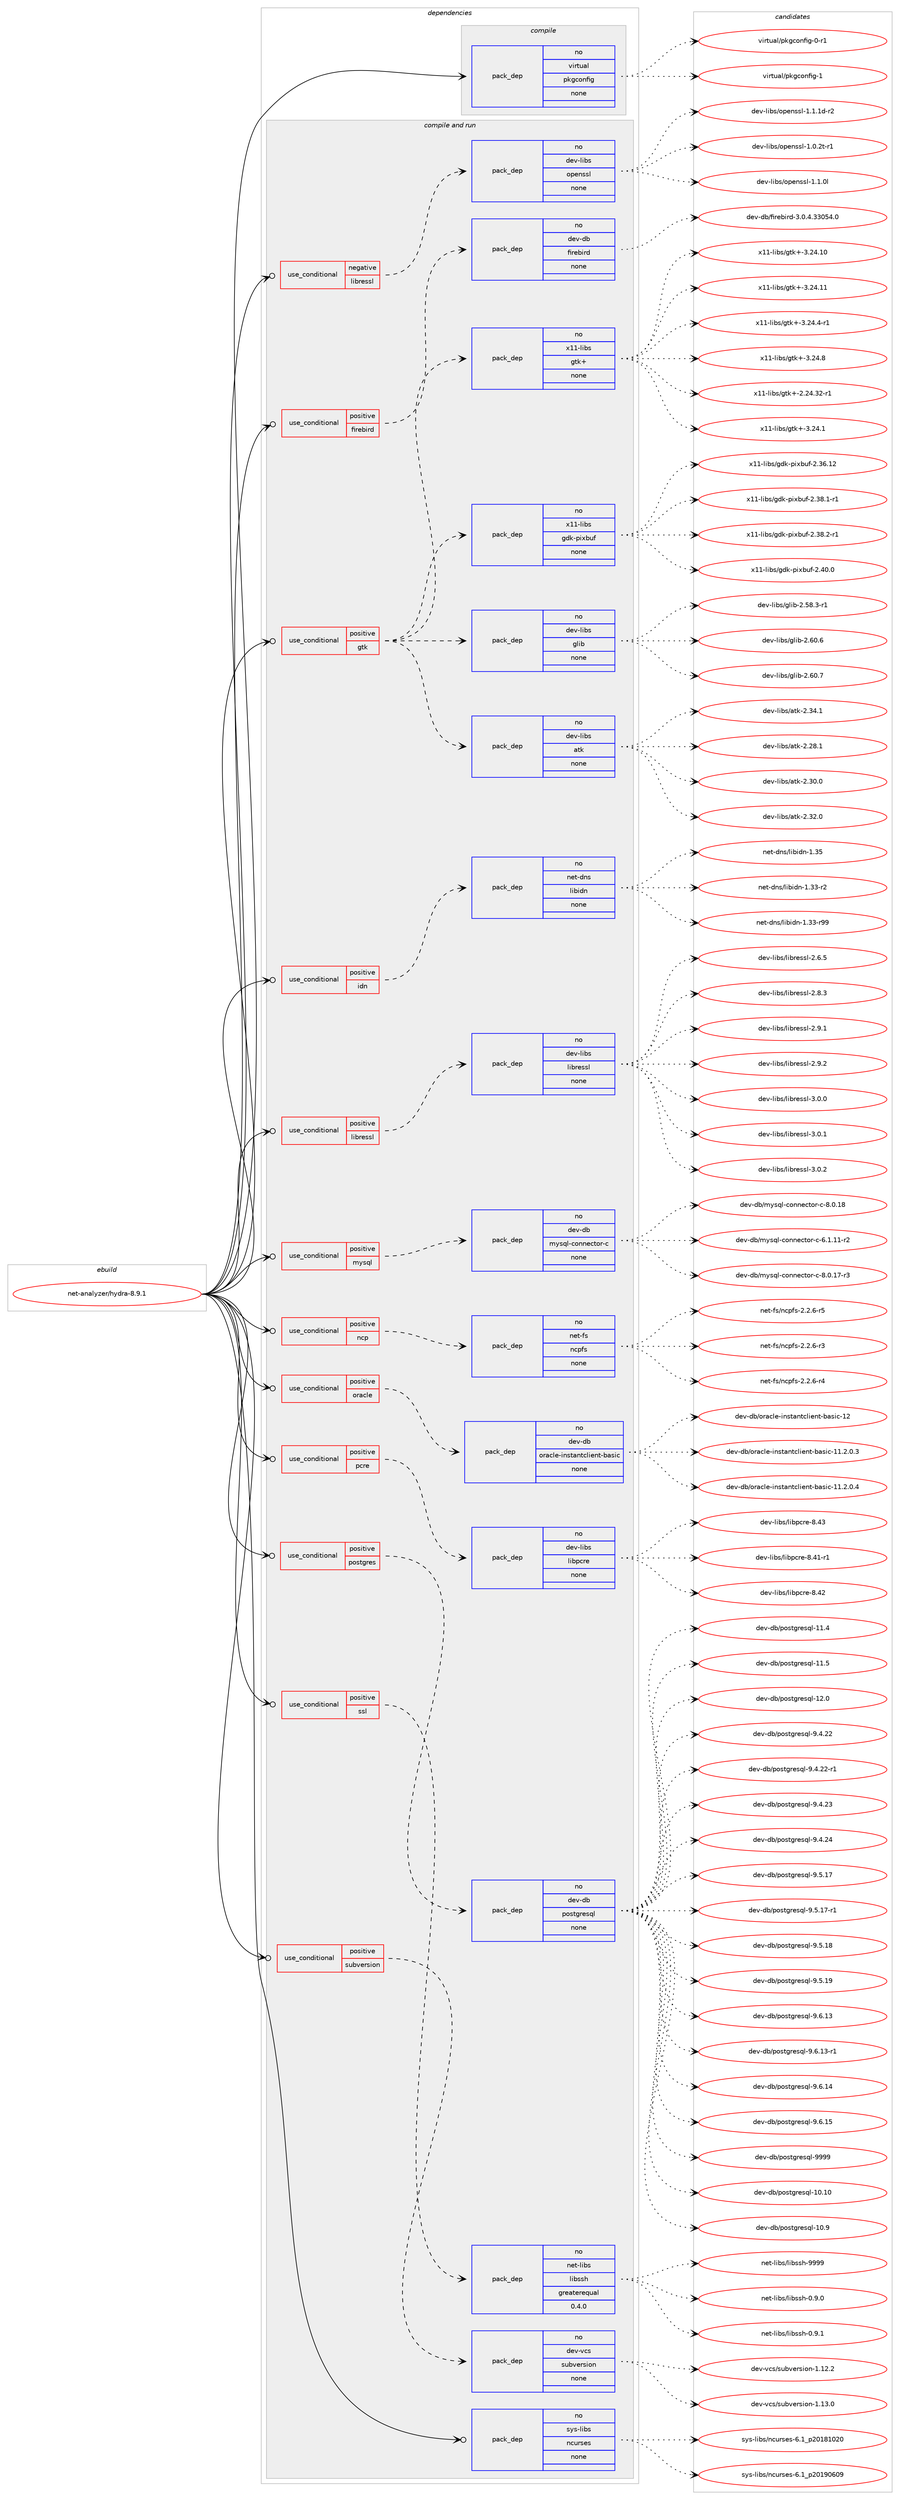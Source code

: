 digraph prolog {

# *************
# Graph options
# *************

newrank=true;
concentrate=true;
compound=true;
graph [rankdir=LR,fontname=Helvetica,fontsize=10,ranksep=1.5];#, ranksep=2.5, nodesep=0.2];
edge  [arrowhead=vee];
node  [fontname=Helvetica,fontsize=10];

# **********
# The ebuild
# **********

subgraph cluster_leftcol {
color=gray;
rank=same;
label=<<i>ebuild</i>>;
id [label="net-analyzer/hydra-8.9.1", color=red, width=4, href="../net-analyzer/hydra-8.9.1.svg"];
}

# ****************
# The dependencies
# ****************

subgraph cluster_midcol {
color=gray;
label=<<i>dependencies</i>>;
subgraph cluster_compile {
fillcolor="#eeeeee";
style=filled;
label=<<i>compile</i>>;
subgraph pack600693 {
dependency812619 [label=<<TABLE BORDER="0" CELLBORDER="1" CELLSPACING="0" CELLPADDING="4" WIDTH="220"><TR><TD ROWSPAN="6" CELLPADDING="30">pack_dep</TD></TR><TR><TD WIDTH="110">no</TD></TR><TR><TD>virtual</TD></TR><TR><TD>pkgconfig</TD></TR><TR><TD>none</TD></TR><TR><TD></TD></TR></TABLE>>, shape=none, color=blue];
}
id:e -> dependency812619:w [weight=20,style="solid",arrowhead="vee"];
}
subgraph cluster_compileandrun {
fillcolor="#eeeeee";
style=filled;
label=<<i>compile and run</i>>;
subgraph cond197750 {
dependency812620 [label=<<TABLE BORDER="0" CELLBORDER="1" CELLSPACING="0" CELLPADDING="4"><TR><TD ROWSPAN="3" CELLPADDING="10">use_conditional</TD></TR><TR><TD>negative</TD></TR><TR><TD>libressl</TD></TR></TABLE>>, shape=none, color=red];
subgraph pack600694 {
dependency812621 [label=<<TABLE BORDER="0" CELLBORDER="1" CELLSPACING="0" CELLPADDING="4" WIDTH="220"><TR><TD ROWSPAN="6" CELLPADDING="30">pack_dep</TD></TR><TR><TD WIDTH="110">no</TD></TR><TR><TD>dev-libs</TD></TR><TR><TD>openssl</TD></TR><TR><TD>none</TD></TR><TR><TD></TD></TR></TABLE>>, shape=none, color=blue];
}
dependency812620:e -> dependency812621:w [weight=20,style="dashed",arrowhead="vee"];
}
id:e -> dependency812620:w [weight=20,style="solid",arrowhead="odotvee"];
subgraph cond197751 {
dependency812622 [label=<<TABLE BORDER="0" CELLBORDER="1" CELLSPACING="0" CELLPADDING="4"><TR><TD ROWSPAN="3" CELLPADDING="10">use_conditional</TD></TR><TR><TD>positive</TD></TR><TR><TD>firebird</TD></TR></TABLE>>, shape=none, color=red];
subgraph pack600695 {
dependency812623 [label=<<TABLE BORDER="0" CELLBORDER="1" CELLSPACING="0" CELLPADDING="4" WIDTH="220"><TR><TD ROWSPAN="6" CELLPADDING="30">pack_dep</TD></TR><TR><TD WIDTH="110">no</TD></TR><TR><TD>dev-db</TD></TR><TR><TD>firebird</TD></TR><TR><TD>none</TD></TR><TR><TD></TD></TR></TABLE>>, shape=none, color=blue];
}
dependency812622:e -> dependency812623:w [weight=20,style="dashed",arrowhead="vee"];
}
id:e -> dependency812622:w [weight=20,style="solid",arrowhead="odotvee"];
subgraph cond197752 {
dependency812624 [label=<<TABLE BORDER="0" CELLBORDER="1" CELLSPACING="0" CELLPADDING="4"><TR><TD ROWSPAN="3" CELLPADDING="10">use_conditional</TD></TR><TR><TD>positive</TD></TR><TR><TD>gtk</TD></TR></TABLE>>, shape=none, color=red];
subgraph pack600696 {
dependency812625 [label=<<TABLE BORDER="0" CELLBORDER="1" CELLSPACING="0" CELLPADDING="4" WIDTH="220"><TR><TD ROWSPAN="6" CELLPADDING="30">pack_dep</TD></TR><TR><TD WIDTH="110">no</TD></TR><TR><TD>dev-libs</TD></TR><TR><TD>atk</TD></TR><TR><TD>none</TD></TR><TR><TD></TD></TR></TABLE>>, shape=none, color=blue];
}
dependency812624:e -> dependency812625:w [weight=20,style="dashed",arrowhead="vee"];
subgraph pack600697 {
dependency812626 [label=<<TABLE BORDER="0" CELLBORDER="1" CELLSPACING="0" CELLPADDING="4" WIDTH="220"><TR><TD ROWSPAN="6" CELLPADDING="30">pack_dep</TD></TR><TR><TD WIDTH="110">no</TD></TR><TR><TD>dev-libs</TD></TR><TR><TD>glib</TD></TR><TR><TD>none</TD></TR><TR><TD></TD></TR></TABLE>>, shape=none, color=blue];
}
dependency812624:e -> dependency812626:w [weight=20,style="dashed",arrowhead="vee"];
subgraph pack600698 {
dependency812627 [label=<<TABLE BORDER="0" CELLBORDER="1" CELLSPACING="0" CELLPADDING="4" WIDTH="220"><TR><TD ROWSPAN="6" CELLPADDING="30">pack_dep</TD></TR><TR><TD WIDTH="110">no</TD></TR><TR><TD>x11-libs</TD></TR><TR><TD>gdk-pixbuf</TD></TR><TR><TD>none</TD></TR><TR><TD></TD></TR></TABLE>>, shape=none, color=blue];
}
dependency812624:e -> dependency812627:w [weight=20,style="dashed",arrowhead="vee"];
subgraph pack600699 {
dependency812628 [label=<<TABLE BORDER="0" CELLBORDER="1" CELLSPACING="0" CELLPADDING="4" WIDTH="220"><TR><TD ROWSPAN="6" CELLPADDING="30">pack_dep</TD></TR><TR><TD WIDTH="110">no</TD></TR><TR><TD>x11-libs</TD></TR><TR><TD>gtk+</TD></TR><TR><TD>none</TD></TR><TR><TD></TD></TR></TABLE>>, shape=none, color=blue];
}
dependency812624:e -> dependency812628:w [weight=20,style="dashed",arrowhead="vee"];
}
id:e -> dependency812624:w [weight=20,style="solid",arrowhead="odotvee"];
subgraph cond197753 {
dependency812629 [label=<<TABLE BORDER="0" CELLBORDER="1" CELLSPACING="0" CELLPADDING="4"><TR><TD ROWSPAN="3" CELLPADDING="10">use_conditional</TD></TR><TR><TD>positive</TD></TR><TR><TD>idn</TD></TR></TABLE>>, shape=none, color=red];
subgraph pack600700 {
dependency812630 [label=<<TABLE BORDER="0" CELLBORDER="1" CELLSPACING="0" CELLPADDING="4" WIDTH="220"><TR><TD ROWSPAN="6" CELLPADDING="30">pack_dep</TD></TR><TR><TD WIDTH="110">no</TD></TR><TR><TD>net-dns</TD></TR><TR><TD>libidn</TD></TR><TR><TD>none</TD></TR><TR><TD></TD></TR></TABLE>>, shape=none, color=blue];
}
dependency812629:e -> dependency812630:w [weight=20,style="dashed",arrowhead="vee"];
}
id:e -> dependency812629:w [weight=20,style="solid",arrowhead="odotvee"];
subgraph cond197754 {
dependency812631 [label=<<TABLE BORDER="0" CELLBORDER="1" CELLSPACING="0" CELLPADDING="4"><TR><TD ROWSPAN="3" CELLPADDING="10">use_conditional</TD></TR><TR><TD>positive</TD></TR><TR><TD>libressl</TD></TR></TABLE>>, shape=none, color=red];
subgraph pack600701 {
dependency812632 [label=<<TABLE BORDER="0" CELLBORDER="1" CELLSPACING="0" CELLPADDING="4" WIDTH="220"><TR><TD ROWSPAN="6" CELLPADDING="30">pack_dep</TD></TR><TR><TD WIDTH="110">no</TD></TR><TR><TD>dev-libs</TD></TR><TR><TD>libressl</TD></TR><TR><TD>none</TD></TR><TR><TD></TD></TR></TABLE>>, shape=none, color=blue];
}
dependency812631:e -> dependency812632:w [weight=20,style="dashed",arrowhead="vee"];
}
id:e -> dependency812631:w [weight=20,style="solid",arrowhead="odotvee"];
subgraph cond197755 {
dependency812633 [label=<<TABLE BORDER="0" CELLBORDER="1" CELLSPACING="0" CELLPADDING="4"><TR><TD ROWSPAN="3" CELLPADDING="10">use_conditional</TD></TR><TR><TD>positive</TD></TR><TR><TD>mysql</TD></TR></TABLE>>, shape=none, color=red];
subgraph pack600702 {
dependency812634 [label=<<TABLE BORDER="0" CELLBORDER="1" CELLSPACING="0" CELLPADDING="4" WIDTH="220"><TR><TD ROWSPAN="6" CELLPADDING="30">pack_dep</TD></TR><TR><TD WIDTH="110">no</TD></TR><TR><TD>dev-db</TD></TR><TR><TD>mysql-connector-c</TD></TR><TR><TD>none</TD></TR><TR><TD></TD></TR></TABLE>>, shape=none, color=blue];
}
dependency812633:e -> dependency812634:w [weight=20,style="dashed",arrowhead="vee"];
}
id:e -> dependency812633:w [weight=20,style="solid",arrowhead="odotvee"];
subgraph cond197756 {
dependency812635 [label=<<TABLE BORDER="0" CELLBORDER="1" CELLSPACING="0" CELLPADDING="4"><TR><TD ROWSPAN="3" CELLPADDING="10">use_conditional</TD></TR><TR><TD>positive</TD></TR><TR><TD>ncp</TD></TR></TABLE>>, shape=none, color=red];
subgraph pack600703 {
dependency812636 [label=<<TABLE BORDER="0" CELLBORDER="1" CELLSPACING="0" CELLPADDING="4" WIDTH="220"><TR><TD ROWSPAN="6" CELLPADDING="30">pack_dep</TD></TR><TR><TD WIDTH="110">no</TD></TR><TR><TD>net-fs</TD></TR><TR><TD>ncpfs</TD></TR><TR><TD>none</TD></TR><TR><TD></TD></TR></TABLE>>, shape=none, color=blue];
}
dependency812635:e -> dependency812636:w [weight=20,style="dashed",arrowhead="vee"];
}
id:e -> dependency812635:w [weight=20,style="solid",arrowhead="odotvee"];
subgraph cond197757 {
dependency812637 [label=<<TABLE BORDER="0" CELLBORDER="1" CELLSPACING="0" CELLPADDING="4"><TR><TD ROWSPAN="3" CELLPADDING="10">use_conditional</TD></TR><TR><TD>positive</TD></TR><TR><TD>oracle</TD></TR></TABLE>>, shape=none, color=red];
subgraph pack600704 {
dependency812638 [label=<<TABLE BORDER="0" CELLBORDER="1" CELLSPACING="0" CELLPADDING="4" WIDTH="220"><TR><TD ROWSPAN="6" CELLPADDING="30">pack_dep</TD></TR><TR><TD WIDTH="110">no</TD></TR><TR><TD>dev-db</TD></TR><TR><TD>oracle-instantclient-basic</TD></TR><TR><TD>none</TD></TR><TR><TD></TD></TR></TABLE>>, shape=none, color=blue];
}
dependency812637:e -> dependency812638:w [weight=20,style="dashed",arrowhead="vee"];
}
id:e -> dependency812637:w [weight=20,style="solid",arrowhead="odotvee"];
subgraph cond197758 {
dependency812639 [label=<<TABLE BORDER="0" CELLBORDER="1" CELLSPACING="0" CELLPADDING="4"><TR><TD ROWSPAN="3" CELLPADDING="10">use_conditional</TD></TR><TR><TD>positive</TD></TR><TR><TD>pcre</TD></TR></TABLE>>, shape=none, color=red];
subgraph pack600705 {
dependency812640 [label=<<TABLE BORDER="0" CELLBORDER="1" CELLSPACING="0" CELLPADDING="4" WIDTH="220"><TR><TD ROWSPAN="6" CELLPADDING="30">pack_dep</TD></TR><TR><TD WIDTH="110">no</TD></TR><TR><TD>dev-libs</TD></TR><TR><TD>libpcre</TD></TR><TR><TD>none</TD></TR><TR><TD></TD></TR></TABLE>>, shape=none, color=blue];
}
dependency812639:e -> dependency812640:w [weight=20,style="dashed",arrowhead="vee"];
}
id:e -> dependency812639:w [weight=20,style="solid",arrowhead="odotvee"];
subgraph cond197759 {
dependency812641 [label=<<TABLE BORDER="0" CELLBORDER="1" CELLSPACING="0" CELLPADDING="4"><TR><TD ROWSPAN="3" CELLPADDING="10">use_conditional</TD></TR><TR><TD>positive</TD></TR><TR><TD>postgres</TD></TR></TABLE>>, shape=none, color=red];
subgraph pack600706 {
dependency812642 [label=<<TABLE BORDER="0" CELLBORDER="1" CELLSPACING="0" CELLPADDING="4" WIDTH="220"><TR><TD ROWSPAN="6" CELLPADDING="30">pack_dep</TD></TR><TR><TD WIDTH="110">no</TD></TR><TR><TD>dev-db</TD></TR><TR><TD>postgresql</TD></TR><TR><TD>none</TD></TR><TR><TD></TD></TR></TABLE>>, shape=none, color=blue];
}
dependency812641:e -> dependency812642:w [weight=20,style="dashed",arrowhead="vee"];
}
id:e -> dependency812641:w [weight=20,style="solid",arrowhead="odotvee"];
subgraph cond197760 {
dependency812643 [label=<<TABLE BORDER="0" CELLBORDER="1" CELLSPACING="0" CELLPADDING="4"><TR><TD ROWSPAN="3" CELLPADDING="10">use_conditional</TD></TR><TR><TD>positive</TD></TR><TR><TD>ssl</TD></TR></TABLE>>, shape=none, color=red];
subgraph pack600707 {
dependency812644 [label=<<TABLE BORDER="0" CELLBORDER="1" CELLSPACING="0" CELLPADDING="4" WIDTH="220"><TR><TD ROWSPAN="6" CELLPADDING="30">pack_dep</TD></TR><TR><TD WIDTH="110">no</TD></TR><TR><TD>net-libs</TD></TR><TR><TD>libssh</TD></TR><TR><TD>greaterequal</TD></TR><TR><TD>0.4.0</TD></TR></TABLE>>, shape=none, color=blue];
}
dependency812643:e -> dependency812644:w [weight=20,style="dashed",arrowhead="vee"];
}
id:e -> dependency812643:w [weight=20,style="solid",arrowhead="odotvee"];
subgraph cond197761 {
dependency812645 [label=<<TABLE BORDER="0" CELLBORDER="1" CELLSPACING="0" CELLPADDING="4"><TR><TD ROWSPAN="3" CELLPADDING="10">use_conditional</TD></TR><TR><TD>positive</TD></TR><TR><TD>subversion</TD></TR></TABLE>>, shape=none, color=red];
subgraph pack600708 {
dependency812646 [label=<<TABLE BORDER="0" CELLBORDER="1" CELLSPACING="0" CELLPADDING="4" WIDTH="220"><TR><TD ROWSPAN="6" CELLPADDING="30">pack_dep</TD></TR><TR><TD WIDTH="110">no</TD></TR><TR><TD>dev-vcs</TD></TR><TR><TD>subversion</TD></TR><TR><TD>none</TD></TR><TR><TD></TD></TR></TABLE>>, shape=none, color=blue];
}
dependency812645:e -> dependency812646:w [weight=20,style="dashed",arrowhead="vee"];
}
id:e -> dependency812645:w [weight=20,style="solid",arrowhead="odotvee"];
subgraph pack600709 {
dependency812647 [label=<<TABLE BORDER="0" CELLBORDER="1" CELLSPACING="0" CELLPADDING="4" WIDTH="220"><TR><TD ROWSPAN="6" CELLPADDING="30">pack_dep</TD></TR><TR><TD WIDTH="110">no</TD></TR><TR><TD>sys-libs</TD></TR><TR><TD>ncurses</TD></TR><TR><TD>none</TD></TR><TR><TD></TD></TR></TABLE>>, shape=none, color=blue];
}
id:e -> dependency812647:w [weight=20,style="solid",arrowhead="odotvee"];
}
subgraph cluster_run {
fillcolor="#eeeeee";
style=filled;
label=<<i>run</i>>;
}
}

# **************
# The candidates
# **************

subgraph cluster_choices {
rank=same;
color=gray;
label=<<i>candidates</i>>;

subgraph choice600693 {
color=black;
nodesep=1;
choice11810511411611797108471121071039911111010210510345484511449 [label="virtual/pkgconfig-0-r1", color=red, width=4,href="../virtual/pkgconfig-0-r1.svg"];
choice1181051141161179710847112107103991111101021051034549 [label="virtual/pkgconfig-1", color=red, width=4,href="../virtual/pkgconfig-1.svg"];
dependency812619:e -> choice11810511411611797108471121071039911111010210510345484511449:w [style=dotted,weight="100"];
dependency812619:e -> choice1181051141161179710847112107103991111101021051034549:w [style=dotted,weight="100"];
}
subgraph choice600694 {
color=black;
nodesep=1;
choice1001011184510810598115471111121011101151151084549464846501164511449 [label="dev-libs/openssl-1.0.2t-r1", color=red, width=4,href="../dev-libs/openssl-1.0.2t-r1.svg"];
choice100101118451081059811547111112101110115115108454946494648108 [label="dev-libs/openssl-1.1.0l", color=red, width=4,href="../dev-libs/openssl-1.1.0l.svg"];
choice1001011184510810598115471111121011101151151084549464946491004511450 [label="dev-libs/openssl-1.1.1d-r2", color=red, width=4,href="../dev-libs/openssl-1.1.1d-r2.svg"];
dependency812621:e -> choice1001011184510810598115471111121011101151151084549464846501164511449:w [style=dotted,weight="100"];
dependency812621:e -> choice100101118451081059811547111112101110115115108454946494648108:w [style=dotted,weight="100"];
dependency812621:e -> choice1001011184510810598115471111121011101151151084549464946491004511450:w [style=dotted,weight="100"];
}
subgraph choice600695 {
color=black;
nodesep=1;
choice100101118451009847102105114101981051141004551464846524651514853524648 [label="dev-db/firebird-3.0.4.33054.0", color=red, width=4,href="../dev-db/firebird-3.0.4.33054.0.svg"];
dependency812623:e -> choice100101118451009847102105114101981051141004551464846524651514853524648:w [style=dotted,weight="100"];
}
subgraph choice600696 {
color=black;
nodesep=1;
choice1001011184510810598115479711610745504650564649 [label="dev-libs/atk-2.28.1", color=red, width=4,href="../dev-libs/atk-2.28.1.svg"];
choice1001011184510810598115479711610745504651484648 [label="dev-libs/atk-2.30.0", color=red, width=4,href="../dev-libs/atk-2.30.0.svg"];
choice1001011184510810598115479711610745504651504648 [label="dev-libs/atk-2.32.0", color=red, width=4,href="../dev-libs/atk-2.32.0.svg"];
choice1001011184510810598115479711610745504651524649 [label="dev-libs/atk-2.34.1", color=red, width=4,href="../dev-libs/atk-2.34.1.svg"];
dependency812625:e -> choice1001011184510810598115479711610745504650564649:w [style=dotted,weight="100"];
dependency812625:e -> choice1001011184510810598115479711610745504651484648:w [style=dotted,weight="100"];
dependency812625:e -> choice1001011184510810598115479711610745504651504648:w [style=dotted,weight="100"];
dependency812625:e -> choice1001011184510810598115479711610745504651524649:w [style=dotted,weight="100"];
}
subgraph choice600697 {
color=black;
nodesep=1;
choice10010111845108105981154710310810598455046535646514511449 [label="dev-libs/glib-2.58.3-r1", color=red, width=4,href="../dev-libs/glib-2.58.3-r1.svg"];
choice1001011184510810598115471031081059845504654484654 [label="dev-libs/glib-2.60.6", color=red, width=4,href="../dev-libs/glib-2.60.6.svg"];
choice1001011184510810598115471031081059845504654484655 [label="dev-libs/glib-2.60.7", color=red, width=4,href="../dev-libs/glib-2.60.7.svg"];
dependency812626:e -> choice10010111845108105981154710310810598455046535646514511449:w [style=dotted,weight="100"];
dependency812626:e -> choice1001011184510810598115471031081059845504654484654:w [style=dotted,weight="100"];
dependency812626:e -> choice1001011184510810598115471031081059845504654484655:w [style=dotted,weight="100"];
}
subgraph choice600698 {
color=black;
nodesep=1;
choice120494945108105981154710310010745112105120981171024550465154464950 [label="x11-libs/gdk-pixbuf-2.36.12", color=red, width=4,href="../x11-libs/gdk-pixbuf-2.36.12.svg"];
choice12049494510810598115471031001074511210512098117102455046515646494511449 [label="x11-libs/gdk-pixbuf-2.38.1-r1", color=red, width=4,href="../x11-libs/gdk-pixbuf-2.38.1-r1.svg"];
choice12049494510810598115471031001074511210512098117102455046515646504511449 [label="x11-libs/gdk-pixbuf-2.38.2-r1", color=red, width=4,href="../x11-libs/gdk-pixbuf-2.38.2-r1.svg"];
choice1204949451081059811547103100107451121051209811710245504652484648 [label="x11-libs/gdk-pixbuf-2.40.0", color=red, width=4,href="../x11-libs/gdk-pixbuf-2.40.0.svg"];
dependency812627:e -> choice120494945108105981154710310010745112105120981171024550465154464950:w [style=dotted,weight="100"];
dependency812627:e -> choice12049494510810598115471031001074511210512098117102455046515646494511449:w [style=dotted,weight="100"];
dependency812627:e -> choice12049494510810598115471031001074511210512098117102455046515646504511449:w [style=dotted,weight="100"];
dependency812627:e -> choice1204949451081059811547103100107451121051209811710245504652484648:w [style=dotted,weight="100"];
}
subgraph choice600699 {
color=black;
nodesep=1;
choice12049494510810598115471031161074345504650524651504511449 [label="x11-libs/gtk+-2.24.32-r1", color=red, width=4,href="../x11-libs/gtk+-2.24.32-r1.svg"];
choice12049494510810598115471031161074345514650524649 [label="x11-libs/gtk+-3.24.1", color=red, width=4,href="../x11-libs/gtk+-3.24.1.svg"];
choice1204949451081059811547103116107434551465052464948 [label="x11-libs/gtk+-3.24.10", color=red, width=4,href="../x11-libs/gtk+-3.24.10.svg"];
choice1204949451081059811547103116107434551465052464949 [label="x11-libs/gtk+-3.24.11", color=red, width=4,href="../x11-libs/gtk+-3.24.11.svg"];
choice120494945108105981154710311610743455146505246524511449 [label="x11-libs/gtk+-3.24.4-r1", color=red, width=4,href="../x11-libs/gtk+-3.24.4-r1.svg"];
choice12049494510810598115471031161074345514650524656 [label="x11-libs/gtk+-3.24.8", color=red, width=4,href="../x11-libs/gtk+-3.24.8.svg"];
dependency812628:e -> choice12049494510810598115471031161074345504650524651504511449:w [style=dotted,weight="100"];
dependency812628:e -> choice12049494510810598115471031161074345514650524649:w [style=dotted,weight="100"];
dependency812628:e -> choice1204949451081059811547103116107434551465052464948:w [style=dotted,weight="100"];
dependency812628:e -> choice1204949451081059811547103116107434551465052464949:w [style=dotted,weight="100"];
dependency812628:e -> choice120494945108105981154710311610743455146505246524511449:w [style=dotted,weight="100"];
dependency812628:e -> choice12049494510810598115471031161074345514650524656:w [style=dotted,weight="100"];
}
subgraph choice600700 {
color=black;
nodesep=1;
choice11010111645100110115471081059810510011045494651514511450 [label="net-dns/libidn-1.33-r2", color=red, width=4,href="../net-dns/libidn-1.33-r2.svg"];
choice1101011164510011011547108105981051001104549465151451145757 [label="net-dns/libidn-1.33-r99", color=red, width=4,href="../net-dns/libidn-1.33-r99.svg"];
choice1101011164510011011547108105981051001104549465153 [label="net-dns/libidn-1.35", color=red, width=4,href="../net-dns/libidn-1.35.svg"];
dependency812630:e -> choice11010111645100110115471081059810510011045494651514511450:w [style=dotted,weight="100"];
dependency812630:e -> choice1101011164510011011547108105981051001104549465151451145757:w [style=dotted,weight="100"];
dependency812630:e -> choice1101011164510011011547108105981051001104549465153:w [style=dotted,weight="100"];
}
subgraph choice600701 {
color=black;
nodesep=1;
choice10010111845108105981154710810598114101115115108455046544653 [label="dev-libs/libressl-2.6.5", color=red, width=4,href="../dev-libs/libressl-2.6.5.svg"];
choice10010111845108105981154710810598114101115115108455046564651 [label="dev-libs/libressl-2.8.3", color=red, width=4,href="../dev-libs/libressl-2.8.3.svg"];
choice10010111845108105981154710810598114101115115108455046574649 [label="dev-libs/libressl-2.9.1", color=red, width=4,href="../dev-libs/libressl-2.9.1.svg"];
choice10010111845108105981154710810598114101115115108455046574650 [label="dev-libs/libressl-2.9.2", color=red, width=4,href="../dev-libs/libressl-2.9.2.svg"];
choice10010111845108105981154710810598114101115115108455146484648 [label="dev-libs/libressl-3.0.0", color=red, width=4,href="../dev-libs/libressl-3.0.0.svg"];
choice10010111845108105981154710810598114101115115108455146484649 [label="dev-libs/libressl-3.0.1", color=red, width=4,href="../dev-libs/libressl-3.0.1.svg"];
choice10010111845108105981154710810598114101115115108455146484650 [label="dev-libs/libressl-3.0.2", color=red, width=4,href="../dev-libs/libressl-3.0.2.svg"];
dependency812632:e -> choice10010111845108105981154710810598114101115115108455046544653:w [style=dotted,weight="100"];
dependency812632:e -> choice10010111845108105981154710810598114101115115108455046564651:w [style=dotted,weight="100"];
dependency812632:e -> choice10010111845108105981154710810598114101115115108455046574649:w [style=dotted,weight="100"];
dependency812632:e -> choice10010111845108105981154710810598114101115115108455046574650:w [style=dotted,weight="100"];
dependency812632:e -> choice10010111845108105981154710810598114101115115108455146484648:w [style=dotted,weight="100"];
dependency812632:e -> choice10010111845108105981154710810598114101115115108455146484649:w [style=dotted,weight="100"];
dependency812632:e -> choice10010111845108105981154710810598114101115115108455146484650:w [style=dotted,weight="100"];
}
subgraph choice600702 {
color=black;
nodesep=1;
choice1001011184510098471091211151131084599111110110101991161111144599455446494649494511450 [label="dev-db/mysql-connector-c-6.1.11-r2", color=red, width=4,href="../dev-db/mysql-connector-c-6.1.11-r2.svg"];
choice1001011184510098471091211151131084599111110110101991161111144599455646484649554511451 [label="dev-db/mysql-connector-c-8.0.17-r3", color=red, width=4,href="../dev-db/mysql-connector-c-8.0.17-r3.svg"];
choice100101118451009847109121115113108459911111011010199116111114459945564648464956 [label="dev-db/mysql-connector-c-8.0.18", color=red, width=4,href="../dev-db/mysql-connector-c-8.0.18.svg"];
dependency812634:e -> choice1001011184510098471091211151131084599111110110101991161111144599455446494649494511450:w [style=dotted,weight="100"];
dependency812634:e -> choice1001011184510098471091211151131084599111110110101991161111144599455646484649554511451:w [style=dotted,weight="100"];
dependency812634:e -> choice100101118451009847109121115113108459911111011010199116111114459945564648464956:w [style=dotted,weight="100"];
}
subgraph choice600703 {
color=black;
nodesep=1;
choice1101011164510211547110991121021154550465046544511451 [label="net-fs/ncpfs-2.2.6-r3", color=red, width=4,href="../net-fs/ncpfs-2.2.6-r3.svg"];
choice1101011164510211547110991121021154550465046544511452 [label="net-fs/ncpfs-2.2.6-r4", color=red, width=4,href="../net-fs/ncpfs-2.2.6-r4.svg"];
choice1101011164510211547110991121021154550465046544511453 [label="net-fs/ncpfs-2.2.6-r5", color=red, width=4,href="../net-fs/ncpfs-2.2.6-r5.svg"];
dependency812636:e -> choice1101011164510211547110991121021154550465046544511451:w [style=dotted,weight="100"];
dependency812636:e -> choice1101011164510211547110991121021154550465046544511452:w [style=dotted,weight="100"];
dependency812636:e -> choice1101011164510211547110991121021154550465046544511453:w [style=dotted,weight="100"];
}
subgraph choice600704 {
color=black;
nodesep=1;
choice100101118451009847111114979910810145105110115116971101169910810510111011645989711510599454949465046484651 [label="dev-db/oracle-instantclient-basic-11.2.0.3", color=red, width=4,href="../dev-db/oracle-instantclient-basic-11.2.0.3.svg"];
choice100101118451009847111114979910810145105110115116971101169910810510111011645989711510599454949465046484652 [label="dev-db/oracle-instantclient-basic-11.2.0.4", color=red, width=4,href="../dev-db/oracle-instantclient-basic-11.2.0.4.svg"];
choice100101118451009847111114979910810145105110115116971101169910810510111011645989711510599454950 [label="dev-db/oracle-instantclient-basic-12", color=red, width=4,href="../dev-db/oracle-instantclient-basic-12.svg"];
dependency812638:e -> choice100101118451009847111114979910810145105110115116971101169910810510111011645989711510599454949465046484651:w [style=dotted,weight="100"];
dependency812638:e -> choice100101118451009847111114979910810145105110115116971101169910810510111011645989711510599454949465046484652:w [style=dotted,weight="100"];
dependency812638:e -> choice100101118451009847111114979910810145105110115116971101169910810510111011645989711510599454950:w [style=dotted,weight="100"];
}
subgraph choice600705 {
color=black;
nodesep=1;
choice100101118451081059811547108105981129911410145564652494511449 [label="dev-libs/libpcre-8.41-r1", color=red, width=4,href="../dev-libs/libpcre-8.41-r1.svg"];
choice10010111845108105981154710810598112991141014556465250 [label="dev-libs/libpcre-8.42", color=red, width=4,href="../dev-libs/libpcre-8.42.svg"];
choice10010111845108105981154710810598112991141014556465251 [label="dev-libs/libpcre-8.43", color=red, width=4,href="../dev-libs/libpcre-8.43.svg"];
dependency812640:e -> choice100101118451081059811547108105981129911410145564652494511449:w [style=dotted,weight="100"];
dependency812640:e -> choice10010111845108105981154710810598112991141014556465250:w [style=dotted,weight="100"];
dependency812640:e -> choice10010111845108105981154710810598112991141014556465251:w [style=dotted,weight="100"];
}
subgraph choice600706 {
color=black;
nodesep=1;
choice100101118451009847112111115116103114101115113108454948464948 [label="dev-db/postgresql-10.10", color=red, width=4,href="../dev-db/postgresql-10.10.svg"];
choice1001011184510098471121111151161031141011151131084549484657 [label="dev-db/postgresql-10.9", color=red, width=4,href="../dev-db/postgresql-10.9.svg"];
choice1001011184510098471121111151161031141011151131084549494652 [label="dev-db/postgresql-11.4", color=red, width=4,href="../dev-db/postgresql-11.4.svg"];
choice1001011184510098471121111151161031141011151131084549494653 [label="dev-db/postgresql-11.5", color=red, width=4,href="../dev-db/postgresql-11.5.svg"];
choice1001011184510098471121111151161031141011151131084549504648 [label="dev-db/postgresql-12.0", color=red, width=4,href="../dev-db/postgresql-12.0.svg"];
choice10010111845100984711211111511610311410111511310845574652465050 [label="dev-db/postgresql-9.4.22", color=red, width=4,href="../dev-db/postgresql-9.4.22.svg"];
choice100101118451009847112111115116103114101115113108455746524650504511449 [label="dev-db/postgresql-9.4.22-r1", color=red, width=4,href="../dev-db/postgresql-9.4.22-r1.svg"];
choice10010111845100984711211111511610311410111511310845574652465051 [label="dev-db/postgresql-9.4.23", color=red, width=4,href="../dev-db/postgresql-9.4.23.svg"];
choice10010111845100984711211111511610311410111511310845574652465052 [label="dev-db/postgresql-9.4.24", color=red, width=4,href="../dev-db/postgresql-9.4.24.svg"];
choice10010111845100984711211111511610311410111511310845574653464955 [label="dev-db/postgresql-9.5.17", color=red, width=4,href="../dev-db/postgresql-9.5.17.svg"];
choice100101118451009847112111115116103114101115113108455746534649554511449 [label="dev-db/postgresql-9.5.17-r1", color=red, width=4,href="../dev-db/postgresql-9.5.17-r1.svg"];
choice10010111845100984711211111511610311410111511310845574653464956 [label="dev-db/postgresql-9.5.18", color=red, width=4,href="../dev-db/postgresql-9.5.18.svg"];
choice10010111845100984711211111511610311410111511310845574653464957 [label="dev-db/postgresql-9.5.19", color=red, width=4,href="../dev-db/postgresql-9.5.19.svg"];
choice10010111845100984711211111511610311410111511310845574654464951 [label="dev-db/postgresql-9.6.13", color=red, width=4,href="../dev-db/postgresql-9.6.13.svg"];
choice100101118451009847112111115116103114101115113108455746544649514511449 [label="dev-db/postgresql-9.6.13-r1", color=red, width=4,href="../dev-db/postgresql-9.6.13-r1.svg"];
choice10010111845100984711211111511610311410111511310845574654464952 [label="dev-db/postgresql-9.6.14", color=red, width=4,href="../dev-db/postgresql-9.6.14.svg"];
choice10010111845100984711211111511610311410111511310845574654464953 [label="dev-db/postgresql-9.6.15", color=red, width=4,href="../dev-db/postgresql-9.6.15.svg"];
choice1001011184510098471121111151161031141011151131084557575757 [label="dev-db/postgresql-9999", color=red, width=4,href="../dev-db/postgresql-9999.svg"];
dependency812642:e -> choice100101118451009847112111115116103114101115113108454948464948:w [style=dotted,weight="100"];
dependency812642:e -> choice1001011184510098471121111151161031141011151131084549484657:w [style=dotted,weight="100"];
dependency812642:e -> choice1001011184510098471121111151161031141011151131084549494652:w [style=dotted,weight="100"];
dependency812642:e -> choice1001011184510098471121111151161031141011151131084549494653:w [style=dotted,weight="100"];
dependency812642:e -> choice1001011184510098471121111151161031141011151131084549504648:w [style=dotted,weight="100"];
dependency812642:e -> choice10010111845100984711211111511610311410111511310845574652465050:w [style=dotted,weight="100"];
dependency812642:e -> choice100101118451009847112111115116103114101115113108455746524650504511449:w [style=dotted,weight="100"];
dependency812642:e -> choice10010111845100984711211111511610311410111511310845574652465051:w [style=dotted,weight="100"];
dependency812642:e -> choice10010111845100984711211111511610311410111511310845574652465052:w [style=dotted,weight="100"];
dependency812642:e -> choice10010111845100984711211111511610311410111511310845574653464955:w [style=dotted,weight="100"];
dependency812642:e -> choice100101118451009847112111115116103114101115113108455746534649554511449:w [style=dotted,weight="100"];
dependency812642:e -> choice10010111845100984711211111511610311410111511310845574653464956:w [style=dotted,weight="100"];
dependency812642:e -> choice10010111845100984711211111511610311410111511310845574653464957:w [style=dotted,weight="100"];
dependency812642:e -> choice10010111845100984711211111511610311410111511310845574654464951:w [style=dotted,weight="100"];
dependency812642:e -> choice100101118451009847112111115116103114101115113108455746544649514511449:w [style=dotted,weight="100"];
dependency812642:e -> choice10010111845100984711211111511610311410111511310845574654464952:w [style=dotted,weight="100"];
dependency812642:e -> choice10010111845100984711211111511610311410111511310845574654464953:w [style=dotted,weight="100"];
dependency812642:e -> choice1001011184510098471121111151161031141011151131084557575757:w [style=dotted,weight="100"];
}
subgraph choice600707 {
color=black;
nodesep=1;
choice11010111645108105981154710810598115115104454846574648 [label="net-libs/libssh-0.9.0", color=red, width=4,href="../net-libs/libssh-0.9.0.svg"];
choice11010111645108105981154710810598115115104454846574649 [label="net-libs/libssh-0.9.1", color=red, width=4,href="../net-libs/libssh-0.9.1.svg"];
choice110101116451081059811547108105981151151044557575757 [label="net-libs/libssh-9999", color=red, width=4,href="../net-libs/libssh-9999.svg"];
dependency812644:e -> choice11010111645108105981154710810598115115104454846574648:w [style=dotted,weight="100"];
dependency812644:e -> choice11010111645108105981154710810598115115104454846574649:w [style=dotted,weight="100"];
dependency812644:e -> choice110101116451081059811547108105981151151044557575757:w [style=dotted,weight="100"];
}
subgraph choice600708 {
color=black;
nodesep=1;
choice1001011184511899115471151179811810111411510511111045494649504650 [label="dev-vcs/subversion-1.12.2", color=red, width=4,href="../dev-vcs/subversion-1.12.2.svg"];
choice1001011184511899115471151179811810111411510511111045494649514648 [label="dev-vcs/subversion-1.13.0", color=red, width=4,href="../dev-vcs/subversion-1.13.0.svg"];
dependency812646:e -> choice1001011184511899115471151179811810111411510511111045494649504650:w [style=dotted,weight="100"];
dependency812646:e -> choice1001011184511899115471151179811810111411510511111045494649514648:w [style=dotted,weight="100"];
}
subgraph choice600709 {
color=black;
nodesep=1;
choice1151211154510810598115471109911711411510111545544649951125048495649485048 [label="sys-libs/ncurses-6.1_p20181020", color=red, width=4,href="../sys-libs/ncurses-6.1_p20181020.svg"];
choice1151211154510810598115471109911711411510111545544649951125048495748544857 [label="sys-libs/ncurses-6.1_p20190609", color=red, width=4,href="../sys-libs/ncurses-6.1_p20190609.svg"];
dependency812647:e -> choice1151211154510810598115471109911711411510111545544649951125048495649485048:w [style=dotted,weight="100"];
dependency812647:e -> choice1151211154510810598115471109911711411510111545544649951125048495748544857:w [style=dotted,weight="100"];
}
}

}
